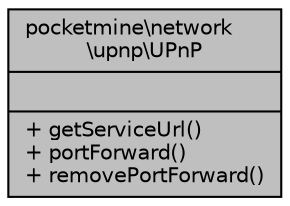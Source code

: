 digraph "pocketmine\network\upnp\UPnP"
{
 // INTERACTIVE_SVG=YES
 // LATEX_PDF_SIZE
  edge [fontname="Helvetica",fontsize="10",labelfontname="Helvetica",labelfontsize="10"];
  node [fontname="Helvetica",fontsize="10",shape=record];
  Node1 [label="{pocketmine\\network\l\\upnp\\UPnP\n||+ getServiceUrl()\l+ portForward()\l+ removePortForward()\l}",height=0.2,width=0.4,color="black", fillcolor="grey75", style="filled", fontcolor="black",tooltip=" "];
}
